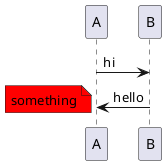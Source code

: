 {
  "sha1": "seak3shdfk3ow627uturyd6fzznu2e5",
  "insertion": {
    "when": "2024-06-04T17:28:45.023Z",
    "url": "https://forum.plantuml.net/17587/notes-linked-to-messages-in-sequence-diagrams",
    "user": "plantuml@gmail.com"
  }
}
@startuml

<style>
note {
  BackgroundColor: red;
}
</style>

participant A
participant B

A -> B: hi
B -> A : hello

note <<red>> left
something
end note


@enduml
